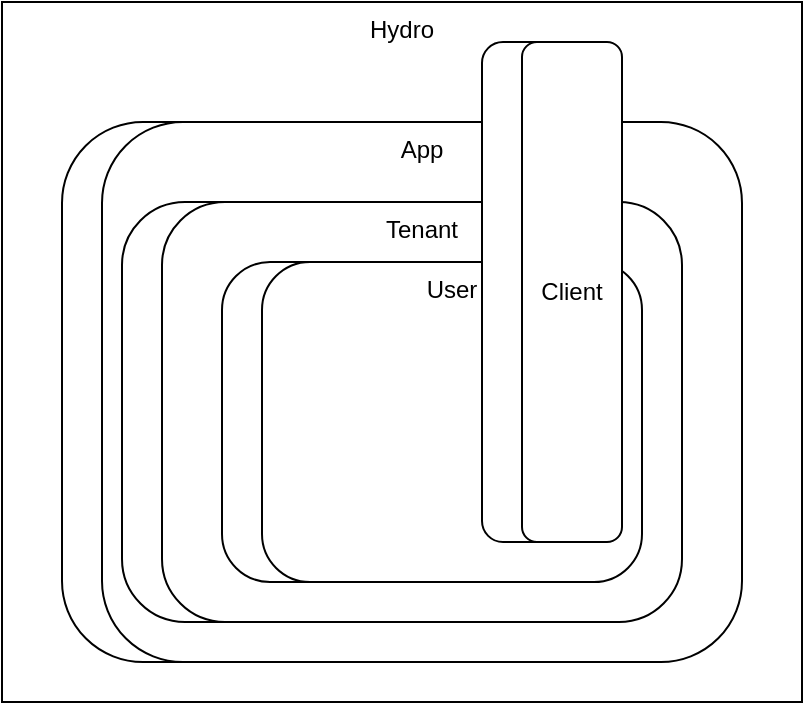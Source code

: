 <mxfile version="20.6.0" type="github"><diagram id="YUDRRrlTtYAE9fHjLYG6" name="Page-1"><mxGraphModel dx="1186" dy="735" grid="1" gridSize="10" guides="1" tooltips="1" connect="1" arrows="1" fold="1" page="1" pageScale="1" pageWidth="827" pageHeight="1169" math="0" shadow="0"><root><mxCell id="0"/><mxCell id="1" parent="0"/><mxCell id="oaWUBBJ-Uym7CbNVoqX--9" value="Hydro" style="rounded=0;whiteSpace=wrap;html=1;verticalAlign=top;" vertex="1" parent="1"><mxGeometry x="70" y="60" width="400" height="350" as="geometry"/></mxCell><mxCell id="oaWUBBJ-Uym7CbNVoqX--1" value="App" style="rounded=1;whiteSpace=wrap;html=1;verticalAlign=top;" vertex="1" parent="1"><mxGeometry x="100" y="120" width="330" height="270" as="geometry"/></mxCell><mxCell id="oaWUBBJ-Uym7CbNVoqX--10" value="App" style="rounded=1;whiteSpace=wrap;html=1;verticalAlign=top;" vertex="1" parent="1"><mxGeometry x="120" y="120" width="320" height="270" as="geometry"/></mxCell><mxCell id="oaWUBBJ-Uym7CbNVoqX--2" value="" style="rounded=1;whiteSpace=wrap;html=1;" vertex="1" parent="1"><mxGeometry x="130" y="160" width="260" height="210" as="geometry"/></mxCell><mxCell id="oaWUBBJ-Uym7CbNVoqX--3" value="Tenant" style="rounded=1;whiteSpace=wrap;html=1;verticalAlign=top;" vertex="1" parent="1"><mxGeometry x="150" y="160" width="260" height="210" as="geometry"/></mxCell><mxCell id="oaWUBBJ-Uym7CbNVoqX--4" value="" style="rounded=1;whiteSpace=wrap;html=1;" vertex="1" parent="1"><mxGeometry x="180" y="190" width="190" height="160" as="geometry"/></mxCell><mxCell id="oaWUBBJ-Uym7CbNVoqX--5" value="User" style="rounded=1;whiteSpace=wrap;html=1;verticalAlign=top;" vertex="1" parent="1"><mxGeometry x="200" y="190" width="190" height="160" as="geometry"/></mxCell><mxCell id="oaWUBBJ-Uym7CbNVoqX--6" value="Client" style="rounded=1;whiteSpace=wrap;html=1;" vertex="1" parent="1"><mxGeometry x="310" y="80" width="70" height="250" as="geometry"/></mxCell><mxCell id="oaWUBBJ-Uym7CbNVoqX--7" value="Client" style="rounded=1;whiteSpace=wrap;html=1;" vertex="1" parent="1"><mxGeometry x="330" y="80" width="50" height="250" as="geometry"/></mxCell></root></mxGraphModel></diagram></mxfile>